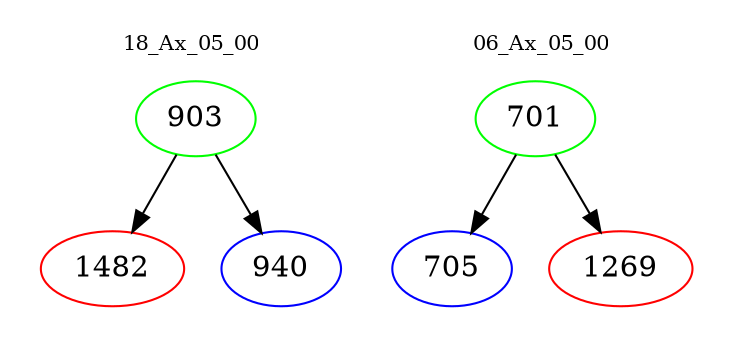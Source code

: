 digraph{
subgraph cluster_0 {
color = white
label = "18_Ax_05_00";
fontsize=10;
T0_903 [label="903", color="green"]
T0_903 -> T0_1482 [color="black"]
T0_1482 [label="1482", color="red"]
T0_903 -> T0_940 [color="black"]
T0_940 [label="940", color="blue"]
}
subgraph cluster_1 {
color = white
label = "06_Ax_05_00";
fontsize=10;
T1_701 [label="701", color="green"]
T1_701 -> T1_705 [color="black"]
T1_705 [label="705", color="blue"]
T1_701 -> T1_1269 [color="black"]
T1_1269 [label="1269", color="red"]
}
}
